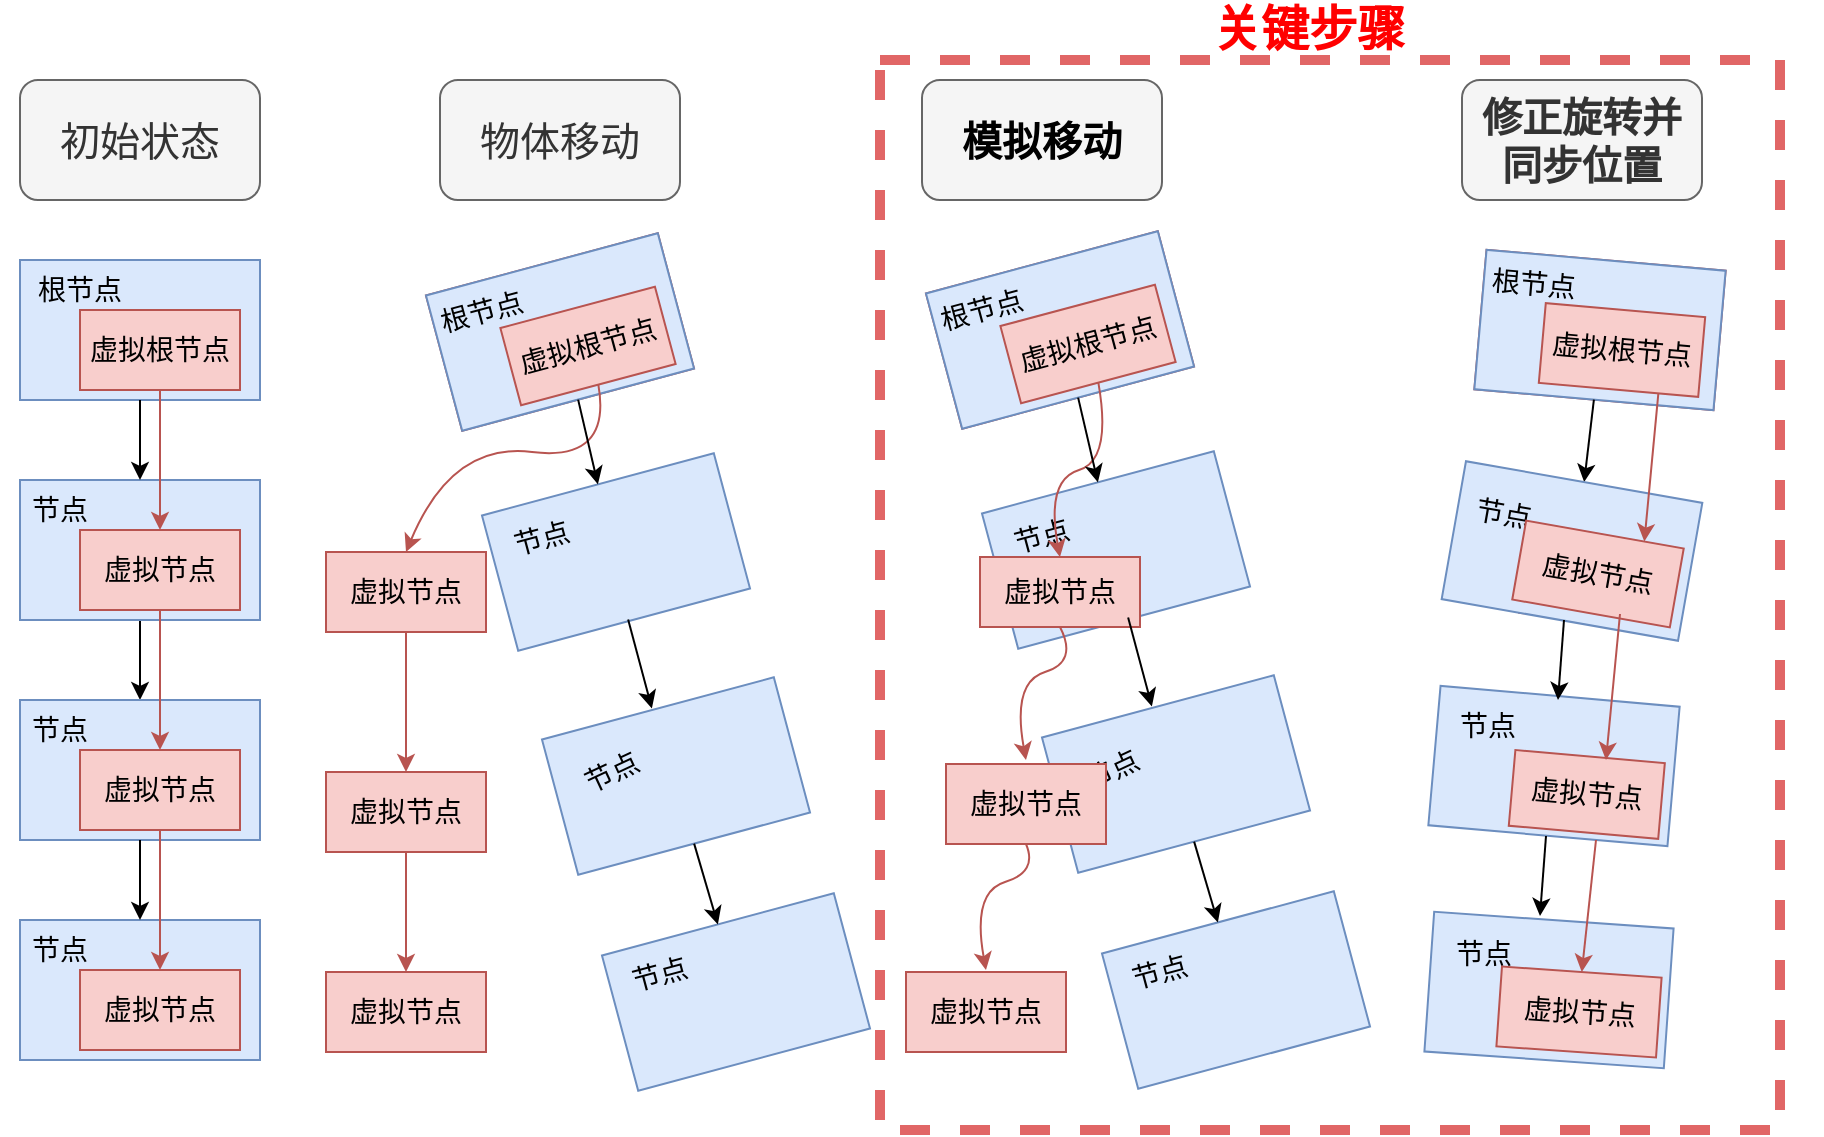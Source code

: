 <mxfile version="21.7.5" type="github">
  <diagram name="第 1 页" id="8buJ6B8Z57eMmDjPGeam">
    <mxGraphModel dx="1545" dy="820" grid="1" gridSize="10" guides="1" tooltips="1" connect="1" arrows="1" fold="1" page="1" pageScale="1" pageWidth="827" pageHeight="1169" math="0" shadow="0">
      <root>
        <mxCell id="0" />
        <mxCell id="1" parent="0" />
        <mxCell id="l6V3d8CKDrvA205oDEGE-171" value="" style="rounded=0;whiteSpace=wrap;html=1;fillColor=none;strokeColor=#e16666;dashed=1;strokeWidth=5;" vertex="1" parent="1">
          <mxGeometry x="570" y="50" width="450" height="535" as="geometry" />
        </mxCell>
        <mxCell id="l6V3d8CKDrvA205oDEGE-73" value="" style="group;fontSize=14;" vertex="1" connectable="0" parent="1">
          <mxGeometry x="397" y="381" width="120" height="70" as="geometry" />
        </mxCell>
        <mxCell id="l6V3d8CKDrvA205oDEGE-74" value="" style="rounded=0;whiteSpace=wrap;html=1;fillColor=#dae8fc;strokeColor=#6c8ebf;rotation=-15;fontSize=14;" vertex="1" parent="l6V3d8CKDrvA205oDEGE-73">
          <mxGeometry x="11" y="-8" width="120" height="70" as="geometry" />
        </mxCell>
        <mxCell id="l6V3d8CKDrvA205oDEGE-75" value="&lt;font style=&quot;font-size: 14px;&quot;&gt;节点&lt;/font&gt;" style="text;html=1;strokeColor=none;fillColor=none;align=center;verticalAlign=middle;whiteSpace=wrap;rounded=0;rotation=-25;fontSize=14;" vertex="1" parent="l6V3d8CKDrvA205oDEGE-73">
          <mxGeometry x="9" y="10" width="60" height="30" as="geometry" />
        </mxCell>
        <mxCell id="l6V3d8CKDrvA205oDEGE-1" value="&lt;font style=&quot;font-size: 20px;&quot;&gt;&lt;font style=&quot;font-size: 20px;&quot;&gt;初始状&lt;/font&gt;态&lt;/font&gt;" style="rounded=1;whiteSpace=wrap;html=1;fillColor=#f5f5f5;strokeColor=#666666;fontColor=#333333;" vertex="1" parent="1">
          <mxGeometry x="140" y="60" width="120" height="60" as="geometry" />
        </mxCell>
        <mxCell id="l6V3d8CKDrvA205oDEGE-13" value="" style="group;fillColor=#f8cecc;strokeColor=#b85450;fontSize=14;" vertex="1" connectable="0" parent="1">
          <mxGeometry x="140" y="150" width="120" height="70" as="geometry" />
        </mxCell>
        <mxCell id="l6V3d8CKDrvA205oDEGE-2" value="" style="rounded=0;whiteSpace=wrap;html=1;fillColor=#dae8fc;strokeColor=#6c8ebf;fontSize=14;" vertex="1" parent="l6V3d8CKDrvA205oDEGE-13">
          <mxGeometry width="120" height="70" as="geometry" />
        </mxCell>
        <mxCell id="l6V3d8CKDrvA205oDEGE-5" value="&lt;font style=&quot;font-size: 14px;&quot;&gt;根节点&lt;/font&gt;" style="text;html=1;strokeColor=none;fillColor=none;align=center;verticalAlign=middle;whiteSpace=wrap;rounded=0;fontSize=14;" vertex="1" parent="l6V3d8CKDrvA205oDEGE-13">
          <mxGeometry width="60" height="30" as="geometry" />
        </mxCell>
        <mxCell id="l6V3d8CKDrvA205oDEGE-6" value="虚拟根节点" style="rounded=0;whiteSpace=wrap;html=1;fillColor=#f8cecc;strokeColor=#b85450;fontSize=14;" vertex="1" parent="l6V3d8CKDrvA205oDEGE-13">
          <mxGeometry x="30" y="25" width="80" height="40" as="geometry" />
        </mxCell>
        <mxCell id="l6V3d8CKDrvA205oDEGE-63" style="edgeStyle=orthogonalEdgeStyle;rounded=0;orthogonalLoop=1;jettySize=auto;html=1;entryX=0.5;entryY=0;entryDx=0;entryDy=0;fontSize=14;" edge="1" parent="1" source="l6V3d8CKDrvA205oDEGE-15" target="l6V3d8CKDrvA205oDEGE-19">
          <mxGeometry relative="1" as="geometry" />
        </mxCell>
        <mxCell id="l6V3d8CKDrvA205oDEGE-15" value="" style="rounded=0;whiteSpace=wrap;html=1;fillColor=#dae8fc;strokeColor=#6c8ebf;fontSize=14;" vertex="1" parent="1">
          <mxGeometry x="140" y="260" width="120" height="70" as="geometry" />
        </mxCell>
        <mxCell id="l6V3d8CKDrvA205oDEGE-16" value="&lt;font style=&quot;font-size: 14px;&quot;&gt;节点&lt;/font&gt;" style="text;html=1;strokeColor=none;fillColor=none;align=center;verticalAlign=middle;whiteSpace=wrap;rounded=0;fontSize=14;" vertex="1" parent="1">
          <mxGeometry x="130" y="260" width="60" height="30" as="geometry" />
        </mxCell>
        <mxCell id="l6V3d8CKDrvA205oDEGE-17" value="虚拟节点" style="rounded=0;whiteSpace=wrap;html=1;fillColor=#f8cecc;strokeColor=#b85450;fontSize=14;" vertex="1" parent="1">
          <mxGeometry x="170" y="285" width="80" height="40" as="geometry" />
        </mxCell>
        <mxCell id="l6V3d8CKDrvA205oDEGE-18" value="" style="group;fillColor=#f8cecc;strokeColor=#b85450;fontSize=14;" vertex="1" connectable="0" parent="1">
          <mxGeometry x="140" y="370" width="120" height="70" as="geometry" />
        </mxCell>
        <mxCell id="l6V3d8CKDrvA205oDEGE-19" value="" style="rounded=0;whiteSpace=wrap;html=1;fillColor=#dae8fc;strokeColor=#6c8ebf;fontSize=14;" vertex="1" parent="l6V3d8CKDrvA205oDEGE-18">
          <mxGeometry width="120" height="70" as="geometry" />
        </mxCell>
        <mxCell id="l6V3d8CKDrvA205oDEGE-20" value="&lt;font style=&quot;font-size: 14px;&quot;&gt;节点&lt;/font&gt;" style="text;html=1;strokeColor=none;fillColor=none;align=center;verticalAlign=middle;whiteSpace=wrap;rounded=0;fontSize=14;" vertex="1" parent="l6V3d8CKDrvA205oDEGE-18">
          <mxGeometry x="-10" width="60" height="30" as="geometry" />
        </mxCell>
        <mxCell id="l6V3d8CKDrvA205oDEGE-21" value="虚拟节点" style="rounded=0;whiteSpace=wrap;html=1;fillColor=#f8cecc;strokeColor=#b85450;fontSize=14;" vertex="1" parent="l6V3d8CKDrvA205oDEGE-18">
          <mxGeometry x="30" y="25" width="80" height="40" as="geometry" />
        </mxCell>
        <mxCell id="l6V3d8CKDrvA205oDEGE-26" value="" style="group;fillColor=#f8cecc;strokeColor=#b85450;fontSize=14;" vertex="1" connectable="0" parent="1">
          <mxGeometry x="140" y="480" width="120" height="70" as="geometry" />
        </mxCell>
        <mxCell id="l6V3d8CKDrvA205oDEGE-27" value="" style="rounded=0;whiteSpace=wrap;html=1;fillColor=#dae8fc;strokeColor=#6c8ebf;fontSize=14;" vertex="1" parent="l6V3d8CKDrvA205oDEGE-26">
          <mxGeometry width="120" height="70" as="geometry" />
        </mxCell>
        <mxCell id="l6V3d8CKDrvA205oDEGE-28" value="&lt;font style=&quot;font-size: 14px;&quot;&gt;节点&lt;/font&gt;" style="text;html=1;strokeColor=none;fillColor=none;align=center;verticalAlign=middle;whiteSpace=wrap;rounded=0;fontSize=14;" vertex="1" parent="l6V3d8CKDrvA205oDEGE-26">
          <mxGeometry x="-10" width="60" height="30" as="geometry" />
        </mxCell>
        <mxCell id="l6V3d8CKDrvA205oDEGE-29" value="虚拟节点" style="rounded=0;whiteSpace=wrap;html=1;fillColor=#f8cecc;strokeColor=#b85450;fontSize=14;" vertex="1" parent="l6V3d8CKDrvA205oDEGE-26">
          <mxGeometry x="30" y="25" width="80" height="40" as="geometry" />
        </mxCell>
        <mxCell id="l6V3d8CKDrvA205oDEGE-42" value="&lt;font style=&quot;font-size: 20px;&quot;&gt;物体移动&lt;/font&gt;" style="rounded=1;whiteSpace=wrap;html=1;fillColor=#f5f5f5;strokeColor=#666666;fontColor=#333333;" vertex="1" parent="1">
          <mxGeometry x="350" y="60" width="120" height="60" as="geometry" />
        </mxCell>
        <mxCell id="l6V3d8CKDrvA205oDEGE-61" style="edgeStyle=orthogonalEdgeStyle;rounded=0;orthogonalLoop=1;jettySize=auto;html=1;entryX=0.5;entryY=0;entryDx=0;entryDy=0;fontSize=14;" edge="1" parent="1" source="l6V3d8CKDrvA205oDEGE-2" target="l6V3d8CKDrvA205oDEGE-15">
          <mxGeometry relative="1" as="geometry" />
        </mxCell>
        <mxCell id="l6V3d8CKDrvA205oDEGE-64" style="edgeStyle=orthogonalEdgeStyle;rounded=0;orthogonalLoop=1;jettySize=auto;html=1;entryX=0.5;entryY=0;entryDx=0;entryDy=0;fontSize=14;" edge="1" parent="1" source="l6V3d8CKDrvA205oDEGE-19" target="l6V3d8CKDrvA205oDEGE-27">
          <mxGeometry relative="1" as="geometry" />
        </mxCell>
        <mxCell id="l6V3d8CKDrvA205oDEGE-65" value="" style="group;fillColor=#f8cecc;strokeColor=#b85450;rotation=-15;fontSize=14;" vertex="1" connectable="0" parent="1">
          <mxGeometry x="350" y="151" width="120" height="70" as="geometry" />
        </mxCell>
        <mxCell id="l6V3d8CKDrvA205oDEGE-66" value="" style="rounded=0;whiteSpace=wrap;html=1;fillColor=#dae8fc;strokeColor=#6c8ebf;rotation=-15;fontSize=14;" vertex="1" parent="l6V3d8CKDrvA205oDEGE-65">
          <mxGeometry width="120" height="70" as="geometry" />
        </mxCell>
        <mxCell id="l6V3d8CKDrvA205oDEGE-67" value="&lt;font style=&quot;font-size: 14px;&quot;&gt;根节点&lt;/font&gt;" style="text;html=1;strokeColor=none;fillColor=none;align=center;verticalAlign=middle;whiteSpace=wrap;rounded=0;rotation=-15;fontSize=14;" vertex="1" parent="l6V3d8CKDrvA205oDEGE-65">
          <mxGeometry x="-9" y="10" width="60" height="30" as="geometry" />
        </mxCell>
        <mxCell id="l6V3d8CKDrvA205oDEGE-68" value="虚拟根节点" style="rounded=0;whiteSpace=wrap;html=1;fillColor=#f8cecc;strokeColor=#b85450;rotation=-15;fontSize=14;" vertex="1" parent="l6V3d8CKDrvA205oDEGE-65">
          <mxGeometry x="34" y="22" width="80" height="40" as="geometry" />
        </mxCell>
        <mxCell id="l6V3d8CKDrvA205oDEGE-70" value="" style="rounded=0;whiteSpace=wrap;html=1;fillColor=#dae8fc;strokeColor=#6c8ebf;rotation=-15;fontSize=14;" vertex="1" parent="1">
          <mxGeometry x="378" y="261" width="120" height="70" as="geometry" />
        </mxCell>
        <mxCell id="l6V3d8CKDrvA205oDEGE-71" value="&lt;font style=&quot;font-size: 14px;&quot;&gt;节点&lt;/font&gt;" style="text;html=1;strokeColor=none;fillColor=none;align=center;verticalAlign=middle;whiteSpace=wrap;rounded=0;rotation=-15;fontSize=14;" vertex="1" parent="1">
          <mxGeometry x="371" y="274" width="60" height="30" as="geometry" />
        </mxCell>
        <mxCell id="l6V3d8CKDrvA205oDEGE-92" style="edgeStyle=orthogonalEdgeStyle;rounded=0;orthogonalLoop=1;jettySize=auto;html=1;entryX=0.5;entryY=0;entryDx=0;entryDy=0;fillColor=#f8cecc;strokeColor=#b85450;fontSize=14;" edge="1" parent="1" source="l6V3d8CKDrvA205oDEGE-72" target="l6V3d8CKDrvA205oDEGE-76">
          <mxGeometry relative="1" as="geometry" />
        </mxCell>
        <mxCell id="l6V3d8CKDrvA205oDEGE-72" value="虚拟节点" style="rounded=0;whiteSpace=wrap;html=1;fillColor=#f8cecc;strokeColor=#b85450;fontSize=14;" vertex="1" parent="1">
          <mxGeometry x="293" y="296" width="80" height="40" as="geometry" />
        </mxCell>
        <mxCell id="l6V3d8CKDrvA205oDEGE-77" value="" style="group;rotation=-15;fontSize=14;" vertex="1" connectable="0" parent="1">
          <mxGeometry x="451" y="479" width="120" height="70" as="geometry" />
        </mxCell>
        <mxCell id="l6V3d8CKDrvA205oDEGE-78" value="" style="rounded=0;whiteSpace=wrap;html=1;fillColor=#dae8fc;strokeColor=#6c8ebf;rotation=-15;fontSize=14;" vertex="1" parent="l6V3d8CKDrvA205oDEGE-77">
          <mxGeometry x="-13" y="2" width="120" height="70" as="geometry" />
        </mxCell>
        <mxCell id="l6V3d8CKDrvA205oDEGE-79" value="&lt;font style=&quot;font-size: 14px;&quot;&gt;节点&lt;/font&gt;" style="text;html=1;strokeColor=none;fillColor=none;align=center;verticalAlign=middle;whiteSpace=wrap;rounded=0;rotation=-15;fontSize=14;" vertex="1" parent="l6V3d8CKDrvA205oDEGE-77">
          <mxGeometry x="-21" y="13" width="60" height="30" as="geometry" />
        </mxCell>
        <mxCell id="l6V3d8CKDrvA205oDEGE-93" style="edgeStyle=orthogonalEdgeStyle;rounded=0;orthogonalLoop=1;jettySize=auto;html=1;entryX=0.5;entryY=0;entryDx=0;entryDy=0;fillColor=#f8cecc;strokeColor=#b85450;fontSize=14;" edge="1" parent="1" source="l6V3d8CKDrvA205oDEGE-76" target="l6V3d8CKDrvA205oDEGE-80">
          <mxGeometry relative="1" as="geometry" />
        </mxCell>
        <mxCell id="l6V3d8CKDrvA205oDEGE-76" value="虚拟节点" style="rounded=0;whiteSpace=wrap;html=1;fillColor=#f8cecc;strokeColor=#b85450;fontSize=14;" vertex="1" parent="1">
          <mxGeometry x="293" y="406" width="80" height="40" as="geometry" />
        </mxCell>
        <mxCell id="l6V3d8CKDrvA205oDEGE-80" value="虚拟节点" style="rounded=0;whiteSpace=wrap;html=1;fillColor=#f8cecc;strokeColor=#b85450;fontSize=14;" vertex="1" parent="1">
          <mxGeometry x="293" y="506" width="80" height="40" as="geometry" />
        </mxCell>
        <mxCell id="l6V3d8CKDrvA205oDEGE-90" value="" style="curved=1;endArrow=classic;html=1;rounded=0;exitX=0.5;exitY=1;exitDx=0;exitDy=0;entryX=0.5;entryY=0;entryDx=0;entryDy=0;fillColor=#f8cecc;strokeColor=#b85450;fontSize=14;" edge="1" parent="1" source="l6V3d8CKDrvA205oDEGE-68" target="l6V3d8CKDrvA205oDEGE-72">
          <mxGeometry width="50" height="50" relative="1" as="geometry">
            <mxPoint x="316" y="261" as="sourcePoint" />
            <mxPoint x="366" y="211" as="targetPoint" />
            <Array as="points">
              <mxPoint x="436" y="251" />
              <mxPoint x="356" y="241" />
            </Array>
          </mxGeometry>
        </mxCell>
        <mxCell id="l6V3d8CKDrvA205oDEGE-96" value="" style="endArrow=classic;html=1;rounded=0;exitX=0.5;exitY=1;exitDx=0;exitDy=0;entryX=0.5;entryY=0;entryDx=0;entryDy=0;fontSize=14;" edge="1" parent="1" source="l6V3d8CKDrvA205oDEGE-66" target="l6V3d8CKDrvA205oDEGE-70">
          <mxGeometry width="50" height="50" relative="1" as="geometry">
            <mxPoint x="425.059" y="229.807" as="sourcePoint" />
            <mxPoint x="576" y="321" as="targetPoint" />
          </mxGeometry>
        </mxCell>
        <mxCell id="l6V3d8CKDrvA205oDEGE-97" style="edgeStyle=orthogonalEdgeStyle;rounded=0;orthogonalLoop=1;jettySize=auto;html=1;entryX=0.5;entryY=0;entryDx=0;entryDy=0;fillColor=#f8cecc;strokeColor=#b85450;fontSize=14;" edge="1" parent="1" source="l6V3d8CKDrvA205oDEGE-6" target="l6V3d8CKDrvA205oDEGE-17">
          <mxGeometry relative="1" as="geometry" />
        </mxCell>
        <mxCell id="l6V3d8CKDrvA205oDEGE-99" style="edgeStyle=orthogonalEdgeStyle;rounded=0;orthogonalLoop=1;jettySize=auto;html=1;fillColor=#f8cecc;strokeColor=#b85450;fontSize=14;" edge="1" parent="1" source="l6V3d8CKDrvA205oDEGE-21" target="l6V3d8CKDrvA205oDEGE-29">
          <mxGeometry relative="1" as="geometry" />
        </mxCell>
        <mxCell id="l6V3d8CKDrvA205oDEGE-98" style="edgeStyle=orthogonalEdgeStyle;rounded=0;orthogonalLoop=1;jettySize=auto;html=1;entryX=0.5;entryY=0;entryDx=0;entryDy=0;fillColor=#f8cecc;strokeColor=#b85450;fontSize=14;" edge="1" parent="1" source="l6V3d8CKDrvA205oDEGE-17" target="l6V3d8CKDrvA205oDEGE-21">
          <mxGeometry relative="1" as="geometry" />
        </mxCell>
        <mxCell id="l6V3d8CKDrvA205oDEGE-100" value="" style="endArrow=classic;html=1;rounded=0;exitX=0.5;exitY=1;exitDx=0;exitDy=0;entryX=0.5;entryY=0;entryDx=0;entryDy=0;fontSize=14;" edge="1" parent="1">
          <mxGeometry width="50" height="50" relative="1" as="geometry">
            <mxPoint x="444.059" y="329.807" as="sourcePoint" />
            <mxPoint x="455.941" y="374.193" as="targetPoint" />
          </mxGeometry>
        </mxCell>
        <mxCell id="l6V3d8CKDrvA205oDEGE-105" value="" style="endArrow=classic;html=1;rounded=0;exitX=0.5;exitY=1;exitDx=0;exitDy=0;entryX=0.5;entryY=0;entryDx=0;entryDy=0;fontSize=14;" edge="1" parent="1" source="l6V3d8CKDrvA205oDEGE-74" target="l6V3d8CKDrvA205oDEGE-78">
          <mxGeometry width="50" height="50" relative="1" as="geometry">
            <mxPoint x="560" y="381" as="sourcePoint" />
            <mxPoint x="610" y="331" as="targetPoint" />
          </mxGeometry>
        </mxCell>
        <mxCell id="l6V3d8CKDrvA205oDEGE-106" value="&lt;b style=&quot;&quot;&gt;&lt;font color=&quot;#000000&quot; style=&quot;font-size: 20px;&quot;&gt;模拟移动&lt;/font&gt;&lt;/b&gt;" style="rounded=1;whiteSpace=wrap;html=1;fillColor=#f5f5f5;strokeColor=#666666;fontColor=#333333;" vertex="1" parent="1">
          <mxGeometry x="591" y="60" width="120" height="60" as="geometry" />
        </mxCell>
        <mxCell id="l6V3d8CKDrvA205oDEGE-107" value="" style="group;fontSize=14;" vertex="1" connectable="0" parent="1">
          <mxGeometry x="647" y="380" width="120" height="70" as="geometry" />
        </mxCell>
        <mxCell id="l6V3d8CKDrvA205oDEGE-108" value="" style="rounded=0;whiteSpace=wrap;html=1;fillColor=#dae8fc;strokeColor=#6c8ebf;rotation=-15;fontSize=14;" vertex="1" parent="l6V3d8CKDrvA205oDEGE-107">
          <mxGeometry x="11" y="-8" width="120" height="70" as="geometry" />
        </mxCell>
        <mxCell id="l6V3d8CKDrvA205oDEGE-109" value="&lt;font style=&quot;font-size: 14px;&quot;&gt;节点&lt;/font&gt;" style="text;html=1;strokeColor=none;fillColor=none;align=center;verticalAlign=middle;whiteSpace=wrap;rounded=0;rotation=-25;fontSize=14;" vertex="1" parent="l6V3d8CKDrvA205oDEGE-107">
          <mxGeometry x="9" y="10" width="60" height="30" as="geometry" />
        </mxCell>
        <mxCell id="l6V3d8CKDrvA205oDEGE-110" value="" style="group;fillColor=#f8cecc;strokeColor=#b85450;rotation=-15;fontSize=14;" vertex="1" connectable="0" parent="1">
          <mxGeometry x="600" y="150" width="120" height="70" as="geometry" />
        </mxCell>
        <mxCell id="l6V3d8CKDrvA205oDEGE-111" value="" style="rounded=0;whiteSpace=wrap;html=1;fillColor=#dae8fc;strokeColor=#6c8ebf;rotation=-15;fontSize=14;" vertex="1" parent="l6V3d8CKDrvA205oDEGE-110">
          <mxGeometry width="120" height="70" as="geometry" />
        </mxCell>
        <mxCell id="l6V3d8CKDrvA205oDEGE-112" value="&lt;font style=&quot;font-size: 14px;&quot;&gt;根节点&lt;/font&gt;" style="text;html=1;strokeColor=none;fillColor=none;align=center;verticalAlign=middle;whiteSpace=wrap;rounded=0;rotation=-15;fontSize=14;" vertex="1" parent="l6V3d8CKDrvA205oDEGE-110">
          <mxGeometry x="-9" y="10" width="60" height="30" as="geometry" />
        </mxCell>
        <mxCell id="l6V3d8CKDrvA205oDEGE-113" value="虚拟根节点" style="rounded=0;whiteSpace=wrap;html=1;fillColor=#f8cecc;strokeColor=#b85450;rotation=-15;fontSize=14;" vertex="1" parent="l6V3d8CKDrvA205oDEGE-110">
          <mxGeometry x="34" y="22" width="80" height="40" as="geometry" />
        </mxCell>
        <mxCell id="l6V3d8CKDrvA205oDEGE-114" value="" style="rounded=0;whiteSpace=wrap;html=1;fillColor=#dae8fc;strokeColor=#6c8ebf;rotation=-15;fontSize=14;" vertex="1" parent="1">
          <mxGeometry x="628" y="260" width="120" height="70" as="geometry" />
        </mxCell>
        <mxCell id="l6V3d8CKDrvA205oDEGE-115" value="&lt;font style=&quot;font-size: 14px;&quot;&gt;节点&lt;/font&gt;" style="text;html=1;strokeColor=none;fillColor=none;align=center;verticalAlign=middle;whiteSpace=wrap;rounded=0;rotation=-15;fontSize=14;" vertex="1" parent="1">
          <mxGeometry x="621" y="273" width="60" height="30" as="geometry" />
        </mxCell>
        <mxCell id="l6V3d8CKDrvA205oDEGE-117" value="虚拟节点" style="rounded=0;whiteSpace=wrap;html=1;fillColor=#f8cecc;strokeColor=#b85450;fontSize=14;" vertex="1" parent="1">
          <mxGeometry x="620" y="298.5" width="80" height="35" as="geometry" />
        </mxCell>
        <mxCell id="l6V3d8CKDrvA205oDEGE-118" value="" style="group;rotation=-15;fontSize=14;" vertex="1" connectable="0" parent="1">
          <mxGeometry x="701" y="478" width="120" height="70" as="geometry" />
        </mxCell>
        <mxCell id="l6V3d8CKDrvA205oDEGE-119" value="" style="rounded=0;whiteSpace=wrap;html=1;fillColor=#dae8fc;strokeColor=#6c8ebf;rotation=-15;fontSize=14;" vertex="1" parent="l6V3d8CKDrvA205oDEGE-118">
          <mxGeometry x="-13" y="2" width="120" height="70" as="geometry" />
        </mxCell>
        <mxCell id="l6V3d8CKDrvA205oDEGE-120" value="&lt;font style=&quot;font-size: 14px;&quot;&gt;节点&lt;/font&gt;" style="text;html=1;strokeColor=none;fillColor=none;align=center;verticalAlign=middle;whiteSpace=wrap;rounded=0;rotation=-15;fontSize=14;" vertex="1" parent="l6V3d8CKDrvA205oDEGE-118">
          <mxGeometry x="-21" y="13" width="60" height="30" as="geometry" />
        </mxCell>
        <mxCell id="l6V3d8CKDrvA205oDEGE-123" value="虚拟节点" style="rounded=0;whiteSpace=wrap;html=1;fillColor=#f8cecc;strokeColor=#b85450;fontSize=14;" vertex="1" parent="1">
          <mxGeometry x="583" y="506" width="80" height="40" as="geometry" />
        </mxCell>
        <mxCell id="l6V3d8CKDrvA205oDEGE-124" value="" style="curved=1;endArrow=classic;html=1;rounded=0;exitX=0.5;exitY=1;exitDx=0;exitDy=0;entryX=0.5;entryY=0;entryDx=0;entryDy=0;fillColor=#f8cecc;strokeColor=#b85450;fontSize=14;" edge="1" parent="1" source="l6V3d8CKDrvA205oDEGE-113" target="l6V3d8CKDrvA205oDEGE-117">
          <mxGeometry width="50" height="50" relative="1" as="geometry">
            <mxPoint x="566" y="260" as="sourcePoint" />
            <mxPoint x="616" y="210" as="targetPoint" />
            <Array as="points">
              <mxPoint x="686" y="250" />
              <mxPoint x="653" y="260" />
            </Array>
          </mxGeometry>
        </mxCell>
        <mxCell id="l6V3d8CKDrvA205oDEGE-125" value="" style="endArrow=classic;html=1;rounded=0;exitX=0.5;exitY=1;exitDx=0;exitDy=0;entryX=0.5;entryY=0;entryDx=0;entryDy=0;fontSize=14;" edge="1" parent="1" source="l6V3d8CKDrvA205oDEGE-111" target="l6V3d8CKDrvA205oDEGE-114">
          <mxGeometry width="50" height="50" relative="1" as="geometry">
            <mxPoint x="675.059" y="228.807" as="sourcePoint" />
            <mxPoint x="826" y="320" as="targetPoint" />
          </mxGeometry>
        </mxCell>
        <mxCell id="l6V3d8CKDrvA205oDEGE-126" value="" style="endArrow=classic;html=1;rounded=0;exitX=0.5;exitY=1;exitDx=0;exitDy=0;entryX=0.5;entryY=0;entryDx=0;entryDy=0;fontSize=14;" edge="1" parent="1">
          <mxGeometry width="50" height="50" relative="1" as="geometry">
            <mxPoint x="694.059" y="328.807" as="sourcePoint" />
            <mxPoint x="705.941" y="373.193" as="targetPoint" />
          </mxGeometry>
        </mxCell>
        <mxCell id="l6V3d8CKDrvA205oDEGE-127" value="" style="endArrow=classic;html=1;rounded=0;exitX=0.5;exitY=1;exitDx=0;exitDy=0;entryX=0.5;entryY=0;entryDx=0;entryDy=0;fontSize=14;" edge="1" parent="1" source="l6V3d8CKDrvA205oDEGE-108" target="l6V3d8CKDrvA205oDEGE-119">
          <mxGeometry width="50" height="50" relative="1" as="geometry">
            <mxPoint x="810" y="380" as="sourcePoint" />
            <mxPoint x="860" y="330" as="targetPoint" />
          </mxGeometry>
        </mxCell>
        <mxCell id="l6V3d8CKDrvA205oDEGE-122" value="虚拟节点" style="rounded=0;whiteSpace=wrap;html=1;fillColor=#f8cecc;strokeColor=#b85450;fontSize=14;" vertex="1" parent="1">
          <mxGeometry x="603" y="402" width="80" height="40" as="geometry" />
        </mxCell>
        <mxCell id="l6V3d8CKDrvA205oDEGE-134" value="" style="curved=1;endArrow=classic;html=1;rounded=0;exitX=0.5;exitY=1;exitDx=0;exitDy=0;entryX=0.5;entryY=0;entryDx=0;entryDy=0;fillColor=#f8cecc;strokeColor=#b85450;fontSize=14;" edge="1" parent="1" source="l6V3d8CKDrvA205oDEGE-117">
          <mxGeometry width="50" height="50" relative="1" as="geometry">
            <mxPoint x="662" y="312" as="sourcePoint" />
            <mxPoint x="643" y="400" as="targetPoint" />
            <Array as="points">
              <mxPoint x="669" y="351" />
              <mxPoint x="636" y="361" />
            </Array>
          </mxGeometry>
        </mxCell>
        <mxCell id="l6V3d8CKDrvA205oDEGE-135" value="" style="curved=1;endArrow=classic;html=1;rounded=0;entryX=0.5;entryY=0;entryDx=0;entryDy=0;fillColor=#f8cecc;strokeColor=#b85450;exitX=0.5;exitY=1;exitDx=0;exitDy=0;fontSize=14;" edge="1" parent="1" source="l6V3d8CKDrvA205oDEGE-122">
          <mxGeometry width="50" height="50" relative="1" as="geometry">
            <mxPoint x="643" y="440" as="sourcePoint" />
            <mxPoint x="623" y="505" as="targetPoint" />
            <Array as="points">
              <mxPoint x="649" y="456" />
              <mxPoint x="616" y="466" />
            </Array>
          </mxGeometry>
        </mxCell>
        <mxCell id="l6V3d8CKDrvA205oDEGE-136" value="&lt;b style=&quot;&quot;&gt;&lt;font style=&quot;font-size: 20px;&quot;&gt;修正旋转并同步位置&lt;/font&gt;&lt;/b&gt;" style="rounded=1;whiteSpace=wrap;html=1;fillColor=#f5f5f5;strokeColor=#666666;fontColor=#333333;" vertex="1" parent="1">
          <mxGeometry x="861" y="60" width="120" height="60" as="geometry" />
        </mxCell>
        <mxCell id="l6V3d8CKDrvA205oDEGE-137" value="" style="group;fontSize=14;" vertex="1" connectable="0" parent="1">
          <mxGeometry x="921" y="380" width="120" height="70" as="geometry" />
        </mxCell>
        <mxCell id="l6V3d8CKDrvA205oDEGE-138" value="" style="rounded=0;whiteSpace=wrap;html=1;fillColor=#dae8fc;strokeColor=#6c8ebf;rotation=5;fontSize=14;" vertex="1" parent="l6V3d8CKDrvA205oDEGE-137">
          <mxGeometry x="-74" y="-12" width="120" height="70" as="geometry" />
        </mxCell>
        <mxCell id="l6V3d8CKDrvA205oDEGE-155" value="虚拟节点" style="rounded=0;whiteSpace=wrap;html=1;fillColor=#f8cecc;strokeColor=#b85450;rotation=5;fontSize=14;" vertex="1" parent="l6V3d8CKDrvA205oDEGE-137">
          <mxGeometry x="-35.1" y="18.21" width="75" height="38" as="geometry" />
        </mxCell>
        <mxCell id="l6V3d8CKDrvA205oDEGE-140" value="" style="group;fillColor=#f8cecc;strokeColor=#b85450;rotation=5;fontSize=14;" vertex="1" connectable="0" parent="1">
          <mxGeometry x="870" y="150" width="120" height="70" as="geometry" />
        </mxCell>
        <mxCell id="l6V3d8CKDrvA205oDEGE-141" value="" style="rounded=0;whiteSpace=wrap;html=1;fillColor=#dae8fc;strokeColor=#6c8ebf;rotation=5;fontSize=14;" vertex="1" parent="l6V3d8CKDrvA205oDEGE-140">
          <mxGeometry width="120" height="70" as="geometry" />
        </mxCell>
        <mxCell id="l6V3d8CKDrvA205oDEGE-142" value="&lt;font style=&quot;font-size: 14px;&quot;&gt;根节点&lt;/font&gt;" style="text;html=1;strokeColor=none;fillColor=none;align=center;verticalAlign=middle;whiteSpace=wrap;rounded=0;rotation=5;fontSize=14;" vertex="1" parent="l6V3d8CKDrvA205oDEGE-140">
          <mxGeometry x="-3" y="-3" width="60" height="30" as="geometry" />
        </mxCell>
        <mxCell id="l6V3d8CKDrvA205oDEGE-143" value="虚拟根节点" style="rounded=0;whiteSpace=wrap;html=1;fillColor=#f8cecc;strokeColor=#b85450;rotation=5;fontSize=14;" vertex="1" parent="l6V3d8CKDrvA205oDEGE-140">
          <mxGeometry x="31" y="25" width="80" height="40" as="geometry" />
        </mxCell>
        <mxCell id="l6V3d8CKDrvA205oDEGE-146" value="虚拟节点" style="rounded=0;whiteSpace=wrap;html=1;fillColor=#f8cecc;strokeColor=#b85450;rotation=5;fontSize=14;" vertex="1" parent="1">
          <mxGeometry x="891" y="295" width="80" height="35" as="geometry" />
        </mxCell>
        <mxCell id="l6V3d8CKDrvA205oDEGE-147" value="" style="group;rotation=0;fontSize=14;" vertex="1" connectable="0" parent="1">
          <mxGeometry x="859.5" y="482" width="120" height="70" as="geometry" />
        </mxCell>
        <mxCell id="l6V3d8CKDrvA205oDEGE-148" value="" style="rounded=0;whiteSpace=wrap;html=1;fillColor=#dae8fc;strokeColor=#6c8ebf;rotation=4;fontSize=14;" vertex="1" parent="l6V3d8CKDrvA205oDEGE-147">
          <mxGeometry x="-15" y="-2" width="120" height="70" as="geometry" />
        </mxCell>
        <mxCell id="l6V3d8CKDrvA205oDEGE-149" value="&lt;font style=&quot;font-size: 14px;&quot;&gt;节点&lt;/font&gt;" style="text;html=1;strokeColor=none;fillColor=none;align=center;verticalAlign=middle;whiteSpace=wrap;rounded=0;rotation=0;fontSize=14;" vertex="1" parent="l6V3d8CKDrvA205oDEGE-147">
          <mxGeometry x="-18" width="60" height="30" as="geometry" />
        </mxCell>
        <mxCell id="l6V3d8CKDrvA205oDEGE-150" value="虚拟节点" style="rounded=0;whiteSpace=wrap;html=1;fillColor=#f8cecc;strokeColor=#b85450;rotation=4;fontSize=14;" vertex="1" parent="l6V3d8CKDrvA205oDEGE-147">
          <mxGeometry x="20" y="24" width="80" height="40" as="geometry" />
        </mxCell>
        <mxCell id="l6V3d8CKDrvA205oDEGE-152" value="" style="endArrow=classic;html=1;rounded=0;exitX=0.5;exitY=1;exitDx=0;exitDy=0;entryX=0.5;entryY=0;entryDx=0;entryDy=0;fontSize=14;" edge="1" parent="1" source="l6V3d8CKDrvA205oDEGE-141" target="l6V3d8CKDrvA205oDEGE-144">
          <mxGeometry width="50" height="50" relative="1" as="geometry">
            <mxPoint x="945.059" y="228.807" as="sourcePoint" />
            <mxPoint x="1096" y="320" as="targetPoint" />
          </mxGeometry>
        </mxCell>
        <mxCell id="l6V3d8CKDrvA205oDEGE-139" value="&lt;font style=&quot;font-size: 14px;&quot;&gt;节点&lt;/font&gt;" style="text;html=1;strokeColor=none;fillColor=none;align=center;verticalAlign=middle;whiteSpace=wrap;rounded=0;rotation=0;fontSize=14;" vertex="1" parent="1">
          <mxGeometry x="844" y="368" width="60" height="30" as="geometry" />
        </mxCell>
        <mxCell id="l6V3d8CKDrvA205oDEGE-158" value="" style="group;rotation=10;fontSize=14;" vertex="1" connectable="0" parent="1">
          <mxGeometry x="853.178" y="255.404" width="125.644" height="80.192" as="geometry" />
        </mxCell>
        <mxCell id="l6V3d8CKDrvA205oDEGE-144" value="" style="rounded=0;whiteSpace=wrap;html=1;fillColor=#dae8fc;strokeColor=#6c8ebf;rotation=10;fontSize=14;" vertex="1" parent="l6V3d8CKDrvA205oDEGE-158">
          <mxGeometry x="2.822" y="5.096" width="120" height="70" as="geometry" />
        </mxCell>
        <mxCell id="l6V3d8CKDrvA205oDEGE-145" value="&lt;font style=&quot;font-size: 14px;&quot;&gt;节点&lt;/font&gt;" style="text;html=1;strokeColor=none;fillColor=none;align=center;verticalAlign=middle;whiteSpace=wrap;rounded=0;rotation=10;fontSize=14;" vertex="1" parent="l6V3d8CKDrvA205oDEGE-158">
          <mxGeometry x="-1.178" y="6.596" width="60" height="30" as="geometry" />
        </mxCell>
        <mxCell id="l6V3d8CKDrvA205oDEGE-159" value="虚拟节点" style="rounded=0;whiteSpace=wrap;html=1;fillColor=#f8cecc;strokeColor=#b85450;rotation=10;fontSize=14;" vertex="1" parent="l6V3d8CKDrvA205oDEGE-158">
          <mxGeometry x="35.822" y="31.596" width="80" height="40" as="geometry" />
        </mxCell>
        <mxCell id="l6V3d8CKDrvA205oDEGE-169" value="" style="endArrow=classic;html=1;rounded=0;exitX=0.75;exitY=1;exitDx=0;exitDy=0;fillColor=#f8cecc;strokeColor=#b85450;fontSize=14;" edge="1" parent="l6V3d8CKDrvA205oDEGE-158">
          <mxGeometry width="50" height="50" relative="1" as="geometry">
            <mxPoint x="86.822" y="71.596" as="sourcePoint" />
            <mxPoint x="79.822" y="144.596" as="targetPoint" />
          </mxGeometry>
        </mxCell>
        <mxCell id="l6V3d8CKDrvA205oDEGE-163" value="" style="endArrow=classic;html=1;rounded=0;fontSize=14;" edge="1" parent="1">
          <mxGeometry width="50" height="50" relative="1" as="geometry">
            <mxPoint x="912" y="330" as="sourcePoint" />
            <mxPoint x="909" y="370" as="targetPoint" />
          </mxGeometry>
        </mxCell>
        <mxCell id="l6V3d8CKDrvA205oDEGE-166" value="" style="endArrow=classic;html=1;rounded=0;fontSize=14;" edge="1" parent="1">
          <mxGeometry width="50" height="50" relative="1" as="geometry">
            <mxPoint x="903" y="438" as="sourcePoint" />
            <mxPoint x="900" y="478" as="targetPoint" />
          </mxGeometry>
        </mxCell>
        <mxCell id="l6V3d8CKDrvA205oDEGE-168" value="" style="endArrow=classic;html=1;rounded=0;exitX=0.75;exitY=1;exitDx=0;exitDy=0;entryX=0.75;entryY=0;entryDx=0;entryDy=0;fillColor=#f8cecc;strokeColor=#b85450;fontSize=14;" edge="1" parent="1" source="l6V3d8CKDrvA205oDEGE-143" target="l6V3d8CKDrvA205oDEGE-159">
          <mxGeometry width="50" height="50" relative="1" as="geometry">
            <mxPoint x="533" y="340" as="sourcePoint" />
            <mxPoint x="583" y="290" as="targetPoint" />
          </mxGeometry>
        </mxCell>
        <mxCell id="l6V3d8CKDrvA205oDEGE-170" value="" style="endArrow=classic;html=1;rounded=0;exitX=0.75;exitY=1;exitDx=0;exitDy=0;fillColor=#f8cecc;strokeColor=#b85450;entryX=0.5;entryY=0;entryDx=0;entryDy=0;fontSize=14;" edge="1" parent="1" target="l6V3d8CKDrvA205oDEGE-150">
          <mxGeometry width="50" height="50" relative="1" as="geometry">
            <mxPoint x="928" y="440" as="sourcePoint" />
            <mxPoint x="921" y="513" as="targetPoint" />
          </mxGeometry>
        </mxCell>
        <mxCell id="l6V3d8CKDrvA205oDEGE-173" value="&lt;font color=&quot;#ff0000&quot; size=&quot;1&quot; style=&quot;&quot;&gt;&lt;b style=&quot;font-size: 24px;&quot;&gt;关键步骤&lt;/b&gt;&lt;/font&gt;" style="text;html=1;strokeColor=none;fillColor=none;align=center;verticalAlign=middle;whiteSpace=wrap;rounded=0;strokeWidth=2;" vertex="1" parent="1">
          <mxGeometry x="725" y="20" width="119" height="30" as="geometry" />
        </mxCell>
      </root>
    </mxGraphModel>
  </diagram>
</mxfile>
